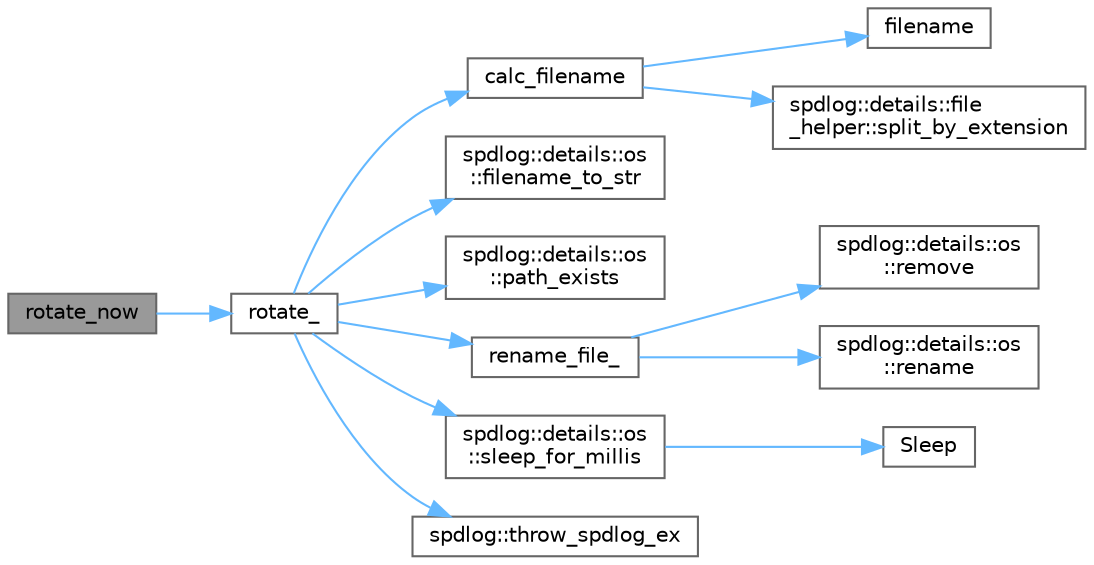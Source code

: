 digraph "rotate_now"
{
 // LATEX_PDF_SIZE
  bgcolor="transparent";
  edge [fontname=Helvetica,fontsize=10,labelfontname=Helvetica,labelfontsize=10];
  node [fontname=Helvetica,fontsize=10,shape=box,height=0.2,width=0.4];
  rankdir="LR";
  Node1 [id="Node000001",label="rotate_now",height=0.2,width=0.4,color="gray40", fillcolor="grey60", style="filled", fontcolor="black",tooltip=" "];
  Node1 -> Node2 [id="edge1_Node000001_Node000002",color="steelblue1",style="solid",tooltip=" "];
  Node2 [id="Node000002",label="rotate_",height=0.2,width=0.4,color="grey40", fillcolor="white", style="filled",URL="$classspdlog_1_1sinks_1_1rotating__file__sink.html#a5d1a8f6cf62a536e12eefd2721be4d3c",tooltip=" "];
  Node2 -> Node3 [id="edge2_Node000002_Node000003",color="steelblue1",style="solid",tooltip=" "];
  Node3 [id="Node000003",label="calc_filename",height=0.2,width=0.4,color="grey40", fillcolor="white", style="filled",URL="$classspdlog_1_1sinks_1_1rotating__file__sink.html#aea3d5297dc8130b04ce4a1d758d0d9b0",tooltip=" "];
  Node3 -> Node4 [id="edge3_Node000003_Node000004",color="steelblue1",style="solid",tooltip=" "];
  Node4 [id="Node000004",label="filename",height=0.2,width=0.4,color="grey40", fillcolor="white", style="filled",URL="$classspdlog_1_1sinks_1_1rotating__file__sink.html#a8b9808b0b5409ef429e15bb9a290c715",tooltip=" "];
  Node3 -> Node5 [id="edge4_Node000003_Node000005",color="steelblue1",style="solid",tooltip=" "];
  Node5 [id="Node000005",label="spdlog::details::file\l_helper::split_by_extension",height=0.2,width=0.4,color="grey40", fillcolor="white", style="filled",URL="$classspdlog_1_1details_1_1file__helper.html#af9bf69fdfb6881902eaf325e117c418c",tooltip=" "];
  Node2 -> Node6 [id="edge5_Node000002_Node000006",color="steelblue1",style="solid",tooltip=" "];
  Node6 [id="Node000006",label="spdlog::details::os\l::filename_to_str",height=0.2,width=0.4,color="grey40", fillcolor="white", style="filled",URL="$namespacespdlog_1_1details_1_1os.html#a2fbe1afb07285e255dcec53f12a4e91d",tooltip=" "];
  Node2 -> Node7 [id="edge6_Node000002_Node000007",color="steelblue1",style="solid",tooltip=" "];
  Node7 [id="Node000007",label="spdlog::details::os\l::path_exists",height=0.2,width=0.4,color="grey40", fillcolor="white", style="filled",URL="$namespacespdlog_1_1details_1_1os.html#a6c7331cd55d496ca6e0c69a1d340f497",tooltip=" "];
  Node2 -> Node8 [id="edge7_Node000002_Node000008",color="steelblue1",style="solid",tooltip=" "];
  Node8 [id="Node000008",label="rename_file_",height=0.2,width=0.4,color="grey40", fillcolor="white", style="filled",URL="$classspdlog_1_1sinks_1_1rotating__file__sink.html#aaf950c0ff9971d40abc15b11b6f4249a",tooltip=" "];
  Node8 -> Node9 [id="edge8_Node000008_Node000009",color="steelblue1",style="solid",tooltip=" "];
  Node9 [id="Node000009",label="spdlog::details::os\l::remove",height=0.2,width=0.4,color="grey40", fillcolor="white", style="filled",URL="$namespacespdlog_1_1details_1_1os.html#a1eac0f8e2a6686080277a315167e8421",tooltip=" "];
  Node8 -> Node10 [id="edge9_Node000008_Node000010",color="steelblue1",style="solid",tooltip=" "];
  Node10 [id="Node000010",label="spdlog::details::os\l::rename",height=0.2,width=0.4,color="grey40", fillcolor="white", style="filled",URL="$namespacespdlog_1_1details_1_1os.html#a85de358f9750f728280105b0792d8241",tooltip=" "];
  Node2 -> Node11 [id="edge10_Node000002_Node000011",color="steelblue1",style="solid",tooltip=" "];
  Node11 [id="Node000011",label="spdlog::details::os\l::sleep_for_millis",height=0.2,width=0.4,color="grey40", fillcolor="white", style="filled",URL="$namespacespdlog_1_1details_1_1os.html#aef0334685ffaec5e38c6a8738e16c6fd",tooltip=" "];
  Node11 -> Node12 [id="edge11_Node000011_Node000012",color="steelblue1",style="solid",tooltip=" "];
  Node12 [id="Node000012",label="Sleep",height=0.2,width=0.4,color="grey40", fillcolor="white", style="filled",URL="$util_8cpp.html#adb8bf6f8fadfa5e88a7da603d0cc1b28",tooltip="跨平台睡眠函数（非 Windows 平台）"];
  Node2 -> Node13 [id="edge12_Node000002_Node000013",color="steelblue1",style="solid",tooltip=" "];
  Node13 [id="Node000013",label="spdlog::throw_spdlog_ex",height=0.2,width=0.4,color="grey40", fillcolor="white", style="filled",URL="$namespacespdlog.html#a601563456cc60312e9c8cc18ba168be4",tooltip=" "];
}
